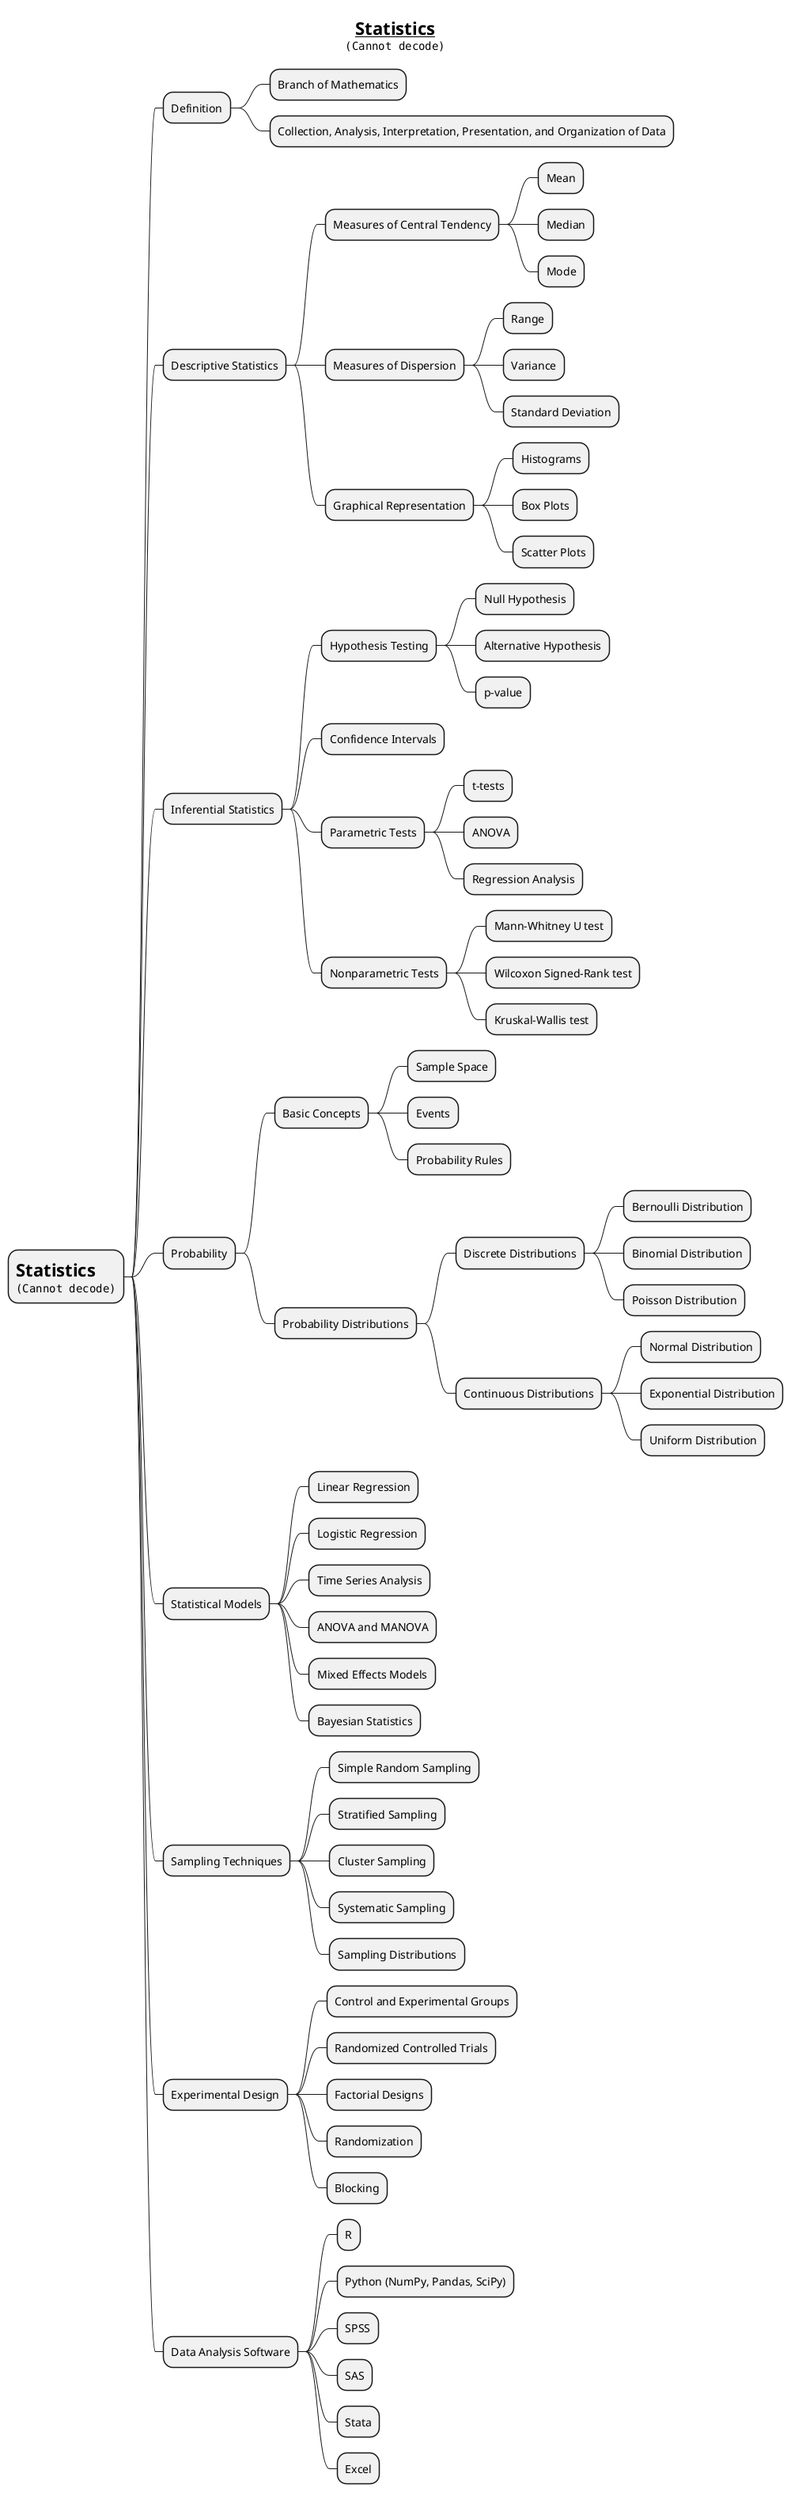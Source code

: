 @startmindmap
title =__Statistics__\n<img:images/img.png{scale=.5}>

* =**Statistics**\n<img:images/img_1.png{scale=.7}>
** Definition
*** Branch of Mathematics
*** Collection, Analysis, Interpretation, Presentation, and Organization of Data
** Descriptive Statistics
*** Measures of Central Tendency
**** Mean
**** Median
**** Mode
*** Measures of Dispersion
**** Range
**** Variance
**** Standard Deviation
*** Graphical Representation
**** Histograms
**** Box Plots
**** Scatter Plots
** Inferential Statistics
*** Hypothesis Testing
**** Null Hypothesis
**** Alternative Hypothesis
**** p-value
*** Confidence Intervals
*** Parametric Tests
**** t-tests
**** ANOVA
**** Regression Analysis
*** Nonparametric Tests
**** Mann-Whitney U test
**** Wilcoxon Signed-Rank test
**** Kruskal-Wallis test
** Probability
*** Basic Concepts
**** Sample Space
**** Events
**** Probability Rules
*** Probability Distributions
**** Discrete Distributions
***** Bernoulli Distribution
***** Binomial Distribution
***** Poisson Distribution
**** Continuous Distributions
***** Normal Distribution
***** Exponential Distribution
***** Uniform Distribution
** Statistical Models
*** Linear Regression
*** Logistic Regression
*** Time Series Analysis
*** ANOVA and MANOVA
*** Mixed Effects Models
*** Bayesian Statistics
** Sampling Techniques
*** Simple Random Sampling
*** Stratified Sampling
*** Cluster Sampling
*** Systematic Sampling
*** Sampling Distributions
** Experimental Design
*** Control and Experimental Groups
*** Randomized Controlled Trials
*** Factorial Designs
*** Randomization
*** Blocking
** Data Analysis Software
*** R
*** Python (NumPy, Pandas, SciPy)
*** SPSS
*** SAS
*** Stata
*** Excel

@endmindmap
